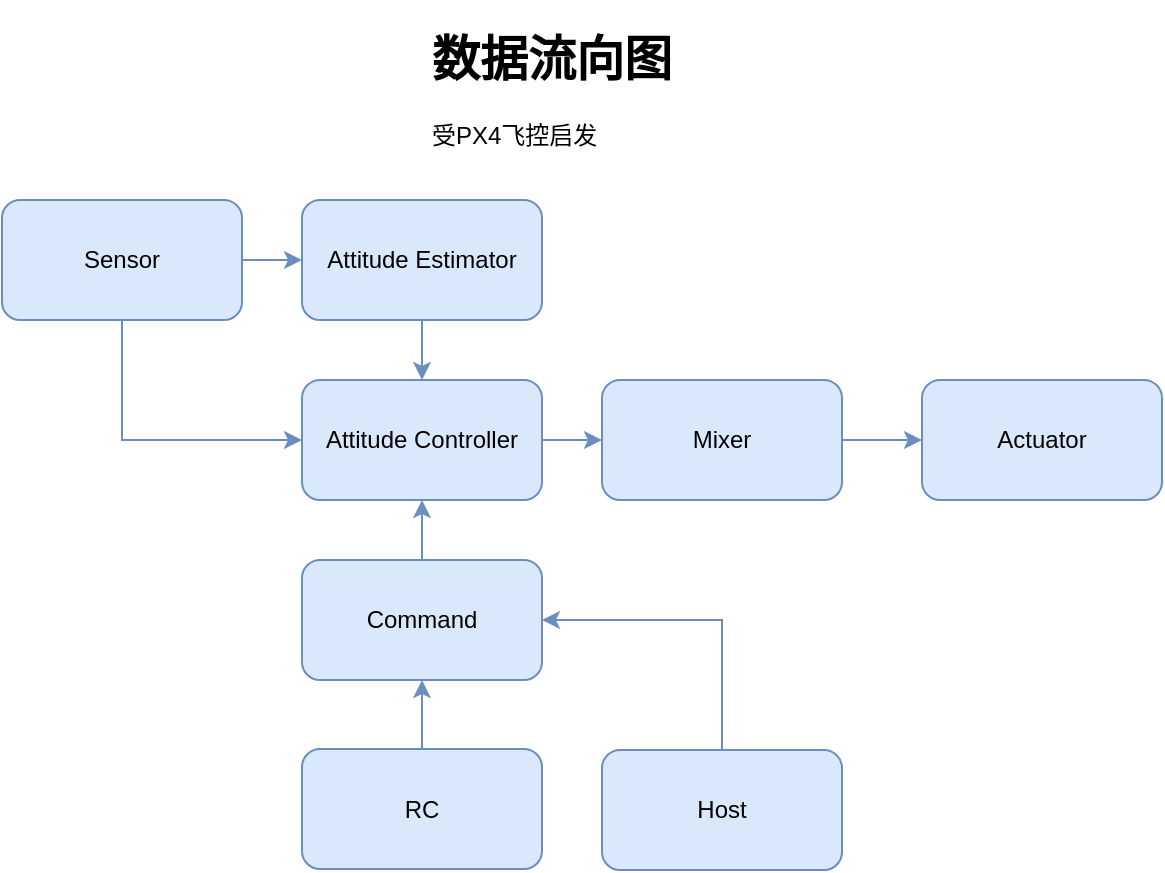 <mxfile version="13.9.9" type="device"><diagram id="GY4kFksyutTEwNoOLlXn" name="Page-1"><mxGraphModel dx="1026" dy="594" grid="1" gridSize="10" guides="1" tooltips="1" connect="1" arrows="1" fold="1" page="1" pageScale="1" pageWidth="827" pageHeight="1169" math="0" shadow="0"><root><mxCell id="0"/><mxCell id="1" parent="0"/><mxCell id="wne9Rz4lPA7lGoWMvfdz-9" style="edgeStyle=orthogonalEdgeStyle;rounded=0;orthogonalLoop=1;jettySize=auto;html=1;exitX=1;exitY=0.5;exitDx=0;exitDy=0;entryX=0;entryY=0.5;entryDx=0;entryDy=0;fillColor=#dae8fc;strokeColor=#6c8ebf;" parent="1" source="wne9Rz4lPA7lGoWMvfdz-1" target="wne9Rz4lPA7lGoWMvfdz-2" edge="1"><mxGeometry relative="1" as="geometry"/></mxCell><mxCell id="wne9Rz4lPA7lGoWMvfdz-18" style="edgeStyle=orthogonalEdgeStyle;rounded=0;orthogonalLoop=1;jettySize=auto;html=1;exitX=0.5;exitY=1;exitDx=0;exitDy=0;entryX=0;entryY=0.5;entryDx=0;entryDy=0;fillColor=#dae8fc;strokeColor=#6c8ebf;" parent="1" source="wne9Rz4lPA7lGoWMvfdz-1" target="wne9Rz4lPA7lGoWMvfdz-3" edge="1"><mxGeometry relative="1" as="geometry"/></mxCell><mxCell id="wne9Rz4lPA7lGoWMvfdz-1" value="Sensor" style="rounded=1;whiteSpace=wrap;html=1;fillColor=#dae8fc;strokeColor=#6c8ebf;" parent="1" vertex="1"><mxGeometry x="80" y="280" width="120" height="60" as="geometry"/></mxCell><mxCell id="wne9Rz4lPA7lGoWMvfdz-10" style="edgeStyle=orthogonalEdgeStyle;rounded=0;orthogonalLoop=1;jettySize=auto;html=1;exitX=0.5;exitY=1;exitDx=0;exitDy=0;entryX=0.5;entryY=0;entryDx=0;entryDy=0;fillColor=#dae8fc;strokeColor=#6c8ebf;" parent="1" source="wne9Rz4lPA7lGoWMvfdz-2" target="wne9Rz4lPA7lGoWMvfdz-3" edge="1"><mxGeometry relative="1" as="geometry"/></mxCell><mxCell id="wne9Rz4lPA7lGoWMvfdz-2" value="Attitude Estimator" style="rounded=1;whiteSpace=wrap;html=1;fillColor=#dae8fc;strokeColor=#6c8ebf;" parent="1" vertex="1"><mxGeometry x="230" y="280" width="120" height="60" as="geometry"/></mxCell><mxCell id="wne9Rz4lPA7lGoWMvfdz-11" style="edgeStyle=orthogonalEdgeStyle;rounded=0;orthogonalLoop=1;jettySize=auto;html=1;exitX=1;exitY=0.5;exitDx=0;exitDy=0;entryX=0;entryY=0.5;entryDx=0;entryDy=0;fillColor=#dae8fc;strokeColor=#6c8ebf;" parent="1" source="wne9Rz4lPA7lGoWMvfdz-3" target="wne9Rz4lPA7lGoWMvfdz-4" edge="1"><mxGeometry relative="1" as="geometry"/></mxCell><mxCell id="wne9Rz4lPA7lGoWMvfdz-3" value="Attitude Controller" style="rounded=1;whiteSpace=wrap;html=1;fillColor=#dae8fc;strokeColor=#6c8ebf;" parent="1" vertex="1"><mxGeometry x="230" y="370" width="120" height="60" as="geometry"/></mxCell><mxCell id="wne9Rz4lPA7lGoWMvfdz-12" style="edgeStyle=orthogonalEdgeStyle;rounded=0;orthogonalLoop=1;jettySize=auto;html=1;exitX=1;exitY=0.5;exitDx=0;exitDy=0;entryX=0;entryY=0.5;entryDx=0;entryDy=0;fillColor=#dae8fc;strokeColor=#6c8ebf;" parent="1" source="wne9Rz4lPA7lGoWMvfdz-4" target="wne9Rz4lPA7lGoWMvfdz-5" edge="1"><mxGeometry relative="1" as="geometry"/></mxCell><mxCell id="wne9Rz4lPA7lGoWMvfdz-4" value="Mixer" style="rounded=1;whiteSpace=wrap;html=1;fillColor=#dae8fc;strokeColor=#6c8ebf;" parent="1" vertex="1"><mxGeometry x="380" y="370" width="120" height="60" as="geometry"/></mxCell><mxCell id="wne9Rz4lPA7lGoWMvfdz-5" value="Actuator" style="rounded=1;whiteSpace=wrap;html=1;fillColor=#dae8fc;strokeColor=#6c8ebf;" parent="1" vertex="1"><mxGeometry x="540" y="370" width="120" height="60" as="geometry"/></mxCell><mxCell id="wne9Rz4lPA7lGoWMvfdz-13" style="edgeStyle=orthogonalEdgeStyle;rounded=0;orthogonalLoop=1;jettySize=auto;html=1;exitX=0.5;exitY=0;exitDx=0;exitDy=0;entryX=0.5;entryY=1;entryDx=0;entryDy=0;fillColor=#dae8fc;strokeColor=#6c8ebf;" parent="1" source="wne9Rz4lPA7lGoWMvfdz-6" target="wne9Rz4lPA7lGoWMvfdz-3" edge="1"><mxGeometry relative="1" as="geometry"/></mxCell><mxCell id="wne9Rz4lPA7lGoWMvfdz-6" value="Command" style="rounded=1;whiteSpace=wrap;html=1;fillColor=#dae8fc;strokeColor=#6c8ebf;" parent="1" vertex="1"><mxGeometry x="230" y="460" width="120" height="60" as="geometry"/></mxCell><mxCell id="wne9Rz4lPA7lGoWMvfdz-14" style="edgeStyle=orthogonalEdgeStyle;rounded=0;orthogonalLoop=1;jettySize=auto;html=1;exitX=0.5;exitY=0;exitDx=0;exitDy=0;entryX=0.5;entryY=1;entryDx=0;entryDy=0;fillColor=#dae8fc;strokeColor=#6c8ebf;" parent="1" source="wne9Rz4lPA7lGoWMvfdz-7" target="wne9Rz4lPA7lGoWMvfdz-6" edge="1"><mxGeometry relative="1" as="geometry"/></mxCell><mxCell id="wne9Rz4lPA7lGoWMvfdz-7" value="RC" style="rounded=1;whiteSpace=wrap;html=1;fillColor=#dae8fc;strokeColor=#6c8ebf;" parent="1" vertex="1"><mxGeometry x="230" y="554.5" width="120" height="60" as="geometry"/></mxCell><mxCell id="wne9Rz4lPA7lGoWMvfdz-15" style="edgeStyle=orthogonalEdgeStyle;rounded=0;orthogonalLoop=1;jettySize=auto;html=1;exitX=0.5;exitY=0;exitDx=0;exitDy=0;entryX=1;entryY=0.5;entryDx=0;entryDy=0;fillColor=#dae8fc;strokeColor=#6c8ebf;" parent="1" source="wne9Rz4lPA7lGoWMvfdz-8" target="wne9Rz4lPA7lGoWMvfdz-6" edge="1"><mxGeometry relative="1" as="geometry"/></mxCell><mxCell id="wne9Rz4lPA7lGoWMvfdz-8" value="Host" style="rounded=1;whiteSpace=wrap;html=1;fillColor=#dae8fc;strokeColor=#6c8ebf;" parent="1" vertex="1"><mxGeometry x="380" y="555" width="120" height="60" as="geometry"/></mxCell><mxCell id="wne9Rz4lPA7lGoWMvfdz-16" value="&lt;h1&gt;数据流向图&lt;/h1&gt;&lt;p&gt;受PX4飞控启发&lt;/p&gt;" style="text;html=1;strokeColor=none;fillColor=none;spacing=5;spacingTop=-20;whiteSpace=wrap;overflow=hidden;rounded=0;" parent="1" vertex="1"><mxGeometry x="290" y="190" width="190" height="70" as="geometry"/></mxCell></root></mxGraphModel></diagram></mxfile>